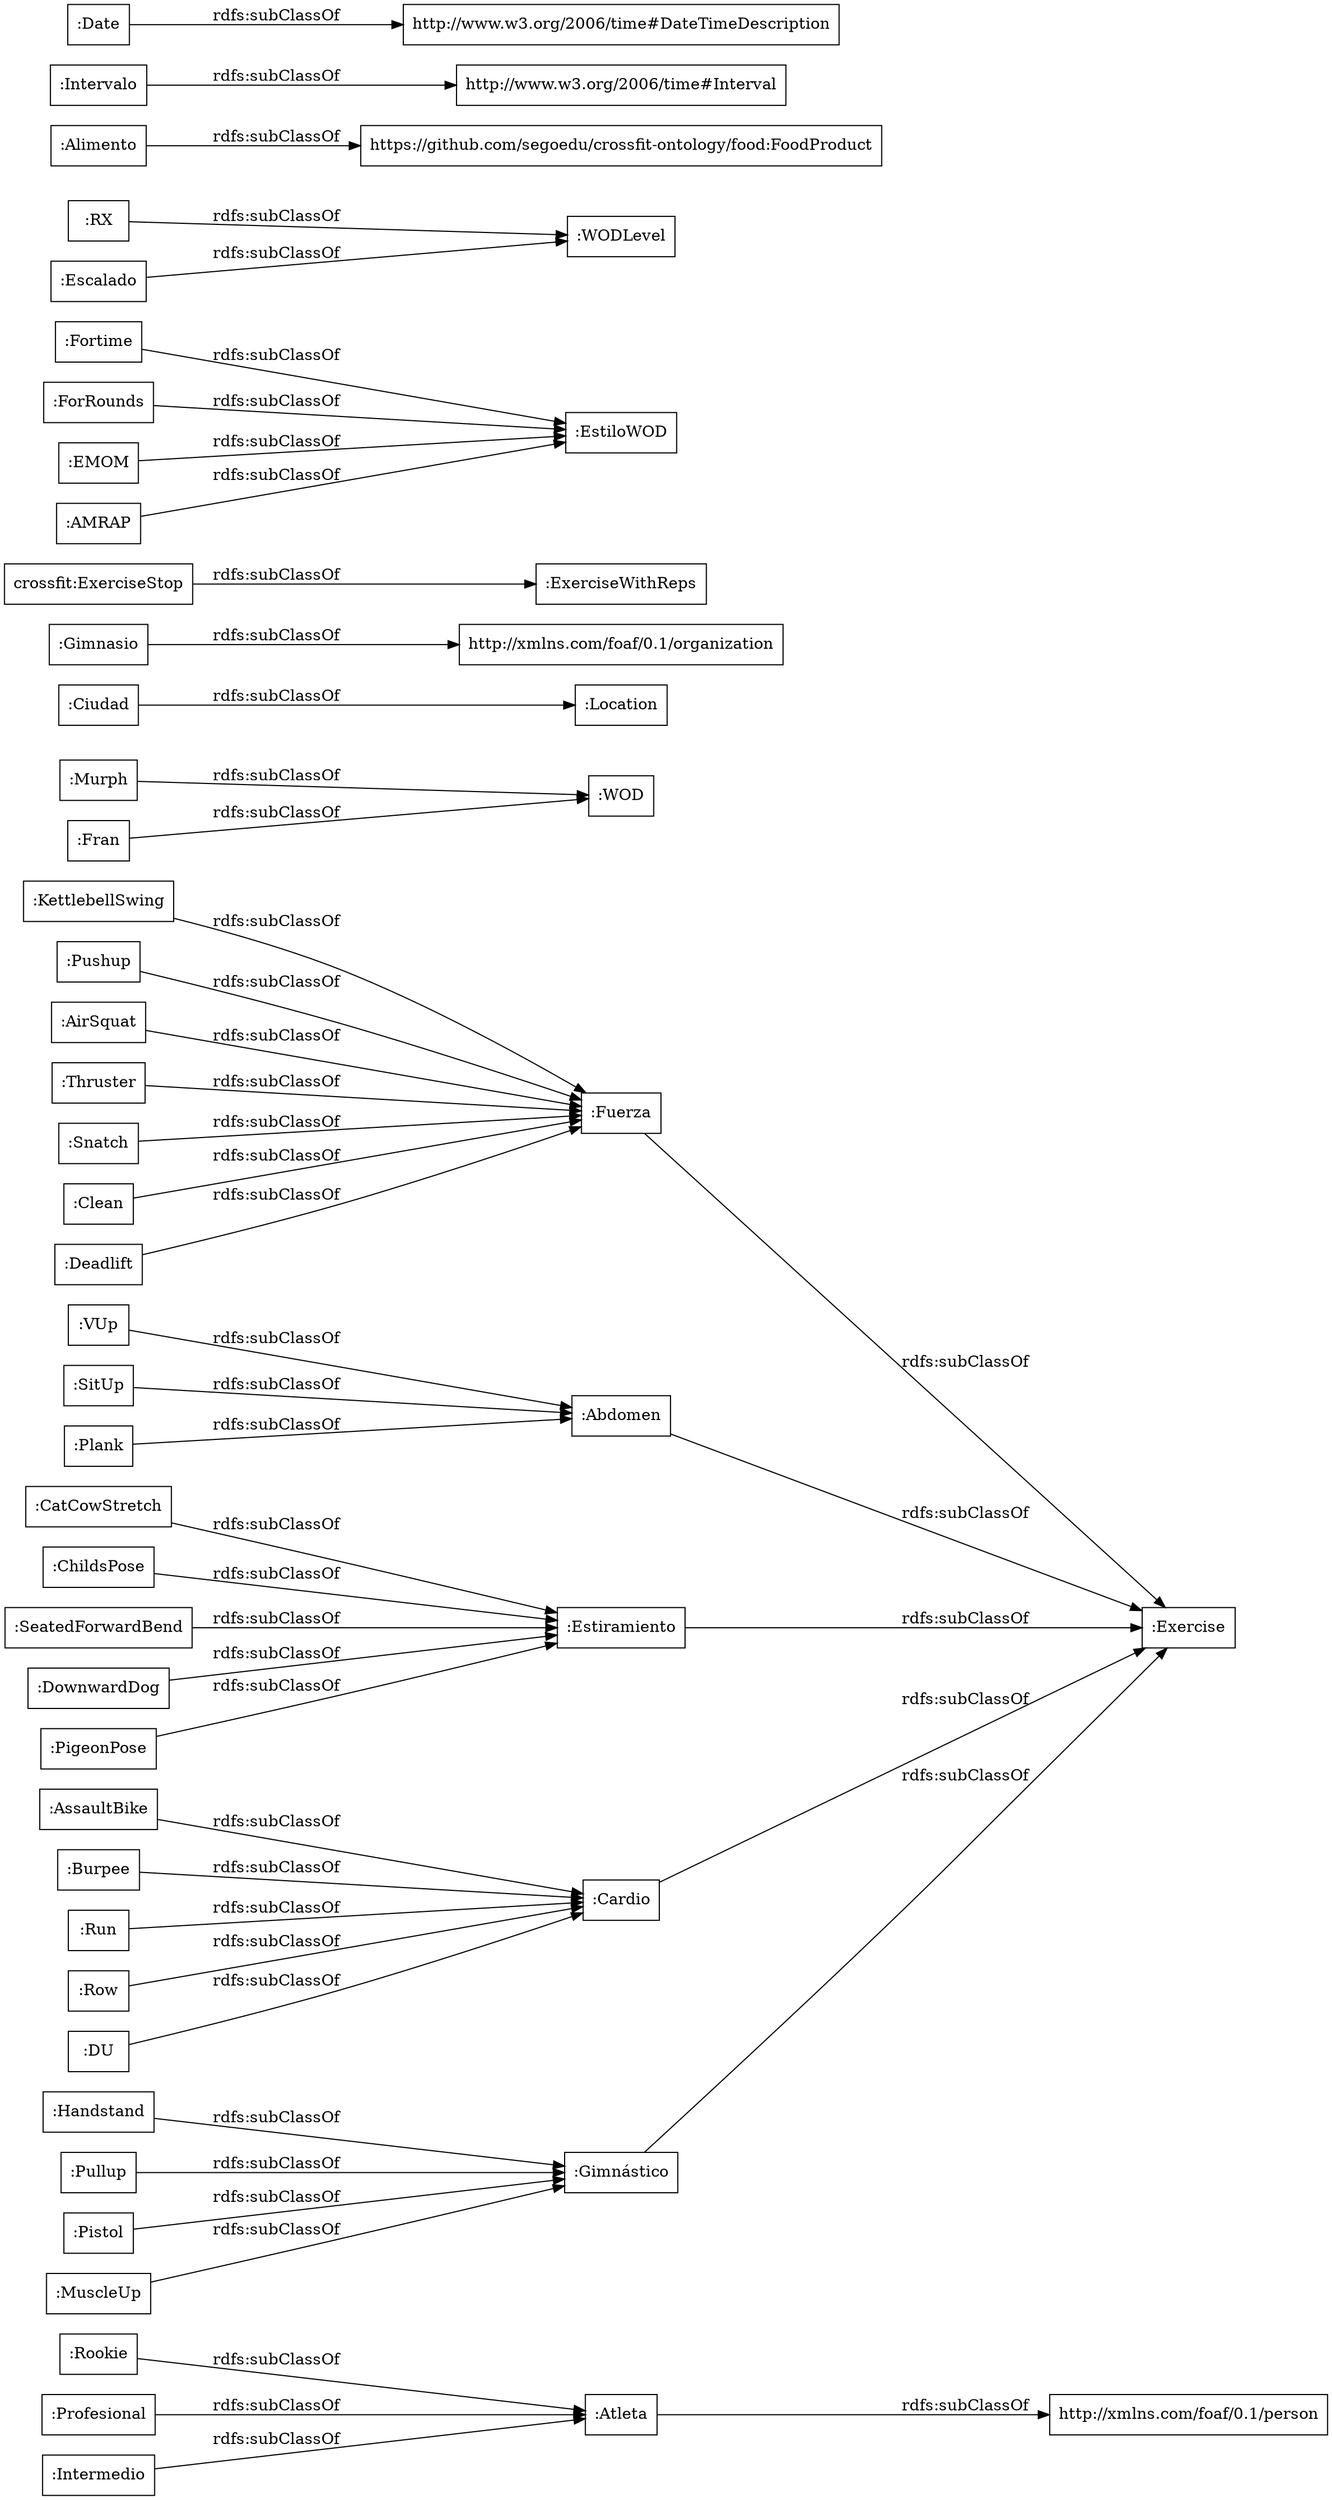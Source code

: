 digraph ar2dtool_diagram { 
rankdir=LR;
size="1000"
node [shape = rectangle, color="black"]; ":Atleta" ":Handstand" ":Murph" ":Thruster" ":MuscleUp" ":Fuerza" ":Location" ":Gimnasio" "crossfit:ExerciseStop" ":Fortime" ":Snatch" ":Clean" ":ForRounds" ":Deadlift" ":Fran" ":EMOM" ":VUp" "http://xmlns.com/foaf/0.1/organization" ":PigeonPose" ":RX" ":CatCowStretch" ":KettlebellSwing" ":Pushup" ":Abdomen" ":SitUp" ":ChildsPose" ":AMRAP" ":Pullup" ":Ciudad" ":Rookie" ":Estiramiento" ":Cardio" ":DU" "http://xmlns.com/foaf/0.1/person" ":Alimento" ":EstiloWOD" ":Intervalo" ":Escalado" ":SeatedForwardBend" "http://www.w3.org/2006/time#DateTimeDescription" ":AssaultBike" ":Plank" ":Burpee" ":AirSquat" ":Profesional" ":Gimnástico" "http://www.w3.org/2006/time#Interval" ":Run" ":WODLevel" ":Intermedio" ":Date" "https://github.com/segoedu/crossfit-ontology/food:FoodProduct" ":WOD" ":Row" ":Exercise" ":Pistol" ":ExerciseWithReps" ":DownwardDog" ; /*classes style*/
	":Murph" -> ":WOD" [ label = "rdfs:subClassOf" ];
	":Ciudad" -> ":Location" [ label = "rdfs:subClassOf" ];
	":PigeonPose" -> ":Estiramiento" [ label = "rdfs:subClassOf" ];
	":DownwardDog" -> ":Estiramiento" [ label = "rdfs:subClassOf" ];
	":MuscleUp" -> ":Gimnástico" [ label = "rdfs:subClassOf" ];
	":SitUp" -> ":Abdomen" [ label = "rdfs:subClassOf" ];
	":Row" -> ":Cardio" [ label = "rdfs:subClassOf" ];
	":AssaultBike" -> ":Cardio" [ label = "rdfs:subClassOf" ];
	":Intervalo" -> "http://www.w3.org/2006/time#Interval" [ label = "rdfs:subClassOf" ];
	":Fran" -> ":WOD" [ label = "rdfs:subClassOf" ];
	":Deadlift" -> ":Fuerza" [ label = "rdfs:subClassOf" ];
	":Clean" -> ":Fuerza" [ label = "rdfs:subClassOf" ];
	":Fortime" -> ":EstiloWOD" [ label = "rdfs:subClassOf" ];
	":Handstand" -> ":Gimnástico" [ label = "rdfs:subClassOf" ];
	"crossfit:ExerciseStop" -> ":ExerciseWithReps" [ label = "rdfs:subClassOf" ];
	":Thruster" -> ":Fuerza" [ label = "rdfs:subClassOf" ];
	":Estiramiento" -> ":Exercise" [ label = "rdfs:subClassOf" ];
	":Pullup" -> ":Gimnástico" [ label = "rdfs:subClassOf" ];
	":Gimnástico" -> ":Exercise" [ label = "rdfs:subClassOf" ];
	":DU" -> ":Cardio" [ label = "rdfs:subClassOf" ];
	":EMOM" -> ":EstiloWOD" [ label = "rdfs:subClassOf" ];
	":AirSquat" -> ":Fuerza" [ label = "rdfs:subClassOf" ];
	":Gimnasio" -> "http://xmlns.com/foaf/0.1/organization" [ label = "rdfs:subClassOf" ];
	":Fuerza" -> ":Exercise" [ label = "rdfs:subClassOf" ];
	":RX" -> ":WODLevel" [ label = "rdfs:subClassOf" ];
	":CatCowStretch" -> ":Estiramiento" [ label = "rdfs:subClassOf" ];
	":Atleta" -> "http://xmlns.com/foaf/0.1/person" [ label = "rdfs:subClassOf" ];
	":AMRAP" -> ":EstiloWOD" [ label = "rdfs:subClassOf" ];
	":Alimento" -> "https://github.com/segoedu/crossfit-ontology/food:FoodProduct" [ label = "rdfs:subClassOf" ];
	":Abdomen" -> ":Exercise" [ label = "rdfs:subClassOf" ];
	":Profesional" -> ":Atleta" [ label = "rdfs:subClassOf" ];
	":Cardio" -> ":Exercise" [ label = "rdfs:subClassOf" ];
	":Burpee" -> ":Cardio" [ label = "rdfs:subClassOf" ];
	":Rookie" -> ":Atleta" [ label = "rdfs:subClassOf" ];
	":Escalado" -> ":WODLevel" [ label = "rdfs:subClassOf" ];
	":ForRounds" -> ":EstiloWOD" [ label = "rdfs:subClassOf" ];
	":ChildsPose" -> ":Estiramiento" [ label = "rdfs:subClassOf" ];
	":Pushup" -> ":Fuerza" [ label = "rdfs:subClassOf" ];
	":SeatedForwardBend" -> ":Estiramiento" [ label = "rdfs:subClassOf" ];
	":Pistol" -> ":Gimnástico" [ label = "rdfs:subClassOf" ];
	":KettlebellSwing" -> ":Fuerza" [ label = "rdfs:subClassOf" ];
	":Date" -> "http://www.w3.org/2006/time#DateTimeDescription" [ label = "rdfs:subClassOf" ];
	":VUp" -> ":Abdomen" [ label = "rdfs:subClassOf" ];
	":Run" -> ":Cardio" [ label = "rdfs:subClassOf" ];
	":Snatch" -> ":Fuerza" [ label = "rdfs:subClassOf" ];
	":Intermedio" -> ":Atleta" [ label = "rdfs:subClassOf" ];
	":Plank" -> ":Abdomen" [ label = "rdfs:subClassOf" ];

}
